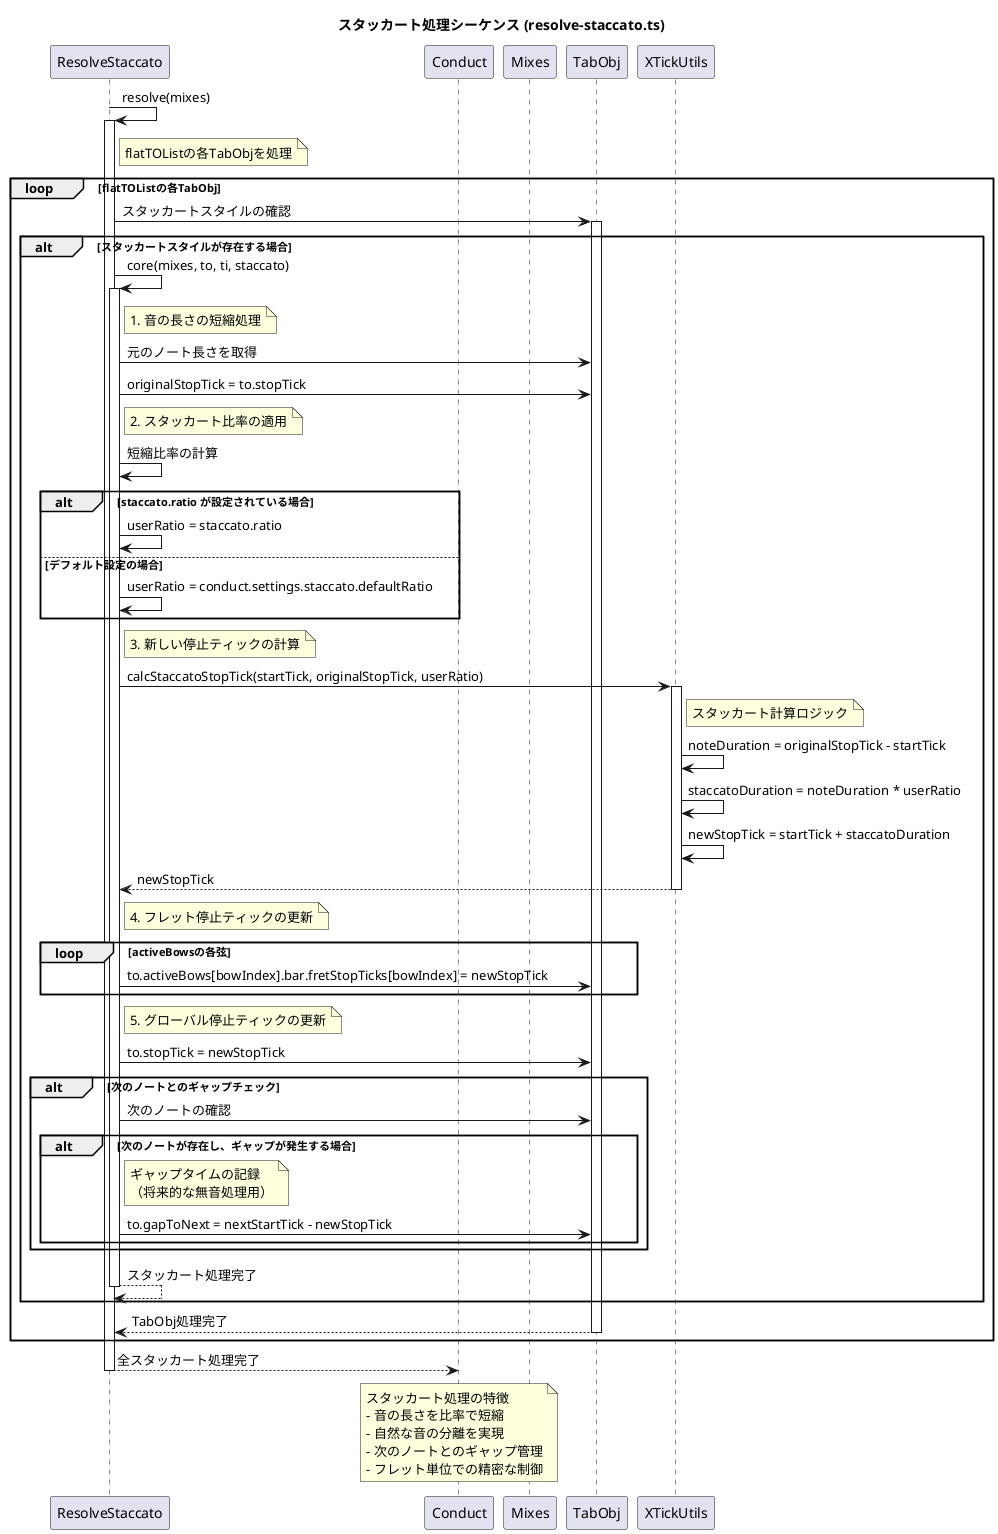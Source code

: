 @startuml resolve-staccato
title スタッカート処理シーケンス (resolve-staccato.ts)

participant "ResolveStaccato" as RS
participant "Conduct" as C
participant "Mixes" as M
participant "TabObj" as TO
participant "XTickUtils" as XTU

RS -> RS: resolve(mixes)
activate RS

note right of RS: flatTOListの各TabObjを処理

loop flatTOListの各TabObj
    RS -> TO: スタッカートスタイルの確認
    activate TO
    
    alt スタッカートスタイルが存在する場合
        RS -> RS: core(mixes, to, ti, staccato)
        activate RS
        
        note right of RS: 1. 音の長さの短縮処理
        RS -> TO: 元のノート長さを取得
        RS -> TO: originalStopTick = to.stopTick
        
        note right of RS: 2. スタッカート比率の適用
        RS -> RS: 短縮比率の計算
        alt staccato.ratio が設定されている場合
            RS -> RS: userRatio = staccato.ratio
        else デフォルト設定の場合
            RS -> RS: userRatio = conduct.settings.staccato.defaultRatio
        end
        
        note right of RS: 3. 新しい停止ティックの計算
        RS -> XTU: calcStaccatoStopTick(startTick, originalStopTick, userRatio)
        activate XTU
        
        note right of XTU: スタッカート計算ロジック
        XTU -> XTU: noteDuration = originalStopTick - startTick
        XTU -> XTU: staccatoDuration = noteDuration * userRatio
        XTU -> XTU: newStopTick = startTick + staccatoDuration
        
        XTU --> RS: newStopTick
        deactivate XTU
        
        note right of RS: 4. フレット停止ティックの更新
        loop activeBowsの各弦
            RS -> TO: to.activeBows[bowIndex].bar.fretStopTicks[bowIndex] = newStopTick
        end
        
        note right of RS: 5. グローバル停止ティックの更新
        RS -> TO: to.stopTick = newStopTick
        
        alt 次のノートとのギャップチェック
            RS -> TO: 次のノートの確認
            alt 次のノートが存在し、ギャップが発生する場合
                note right of RS: ギャップタイムの記録\n（将来的な無音処理用）
                RS -> TO: to.gapToNext = nextStartTick - newStopTick
            end
        end
        
        RS --> RS: スタッカート処理完了
        deactivate RS
    end
    
    TO --> RS: TabObj処理完了
    deactivate TO
end

RS --> C: 全スタッカート処理完了
deactivate RS

note over C: スタッカート処理の特徴\n- 音の長さを比率で短縮\n- 自然な音の分離を実現\n- 次のノートとのギャップ管理\n- フレット単位での精密な制御

@enduml